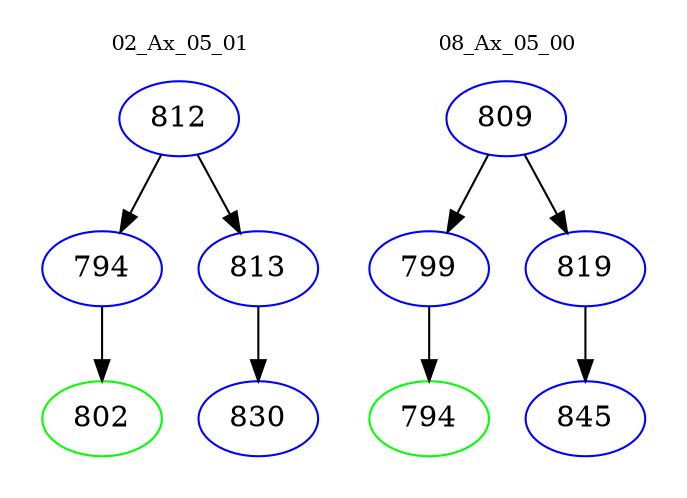 digraph{
subgraph cluster_0 {
color = white
label = "02_Ax_05_01";
fontsize=10;
T0_812 [label="812", color="blue"]
T0_812 -> T0_794 [color="black"]
T0_794 [label="794", color="blue"]
T0_794 -> T0_802 [color="black"]
T0_802 [label="802", color="green"]
T0_812 -> T0_813 [color="black"]
T0_813 [label="813", color="blue"]
T0_813 -> T0_830 [color="black"]
T0_830 [label="830", color="blue"]
}
subgraph cluster_1 {
color = white
label = "08_Ax_05_00";
fontsize=10;
T1_809 [label="809", color="blue"]
T1_809 -> T1_799 [color="black"]
T1_799 [label="799", color="blue"]
T1_799 -> T1_794 [color="black"]
T1_794 [label="794", color="green"]
T1_809 -> T1_819 [color="black"]
T1_819 [label="819", color="blue"]
T1_819 -> T1_845 [color="black"]
T1_845 [label="845", color="blue"]
}
}
